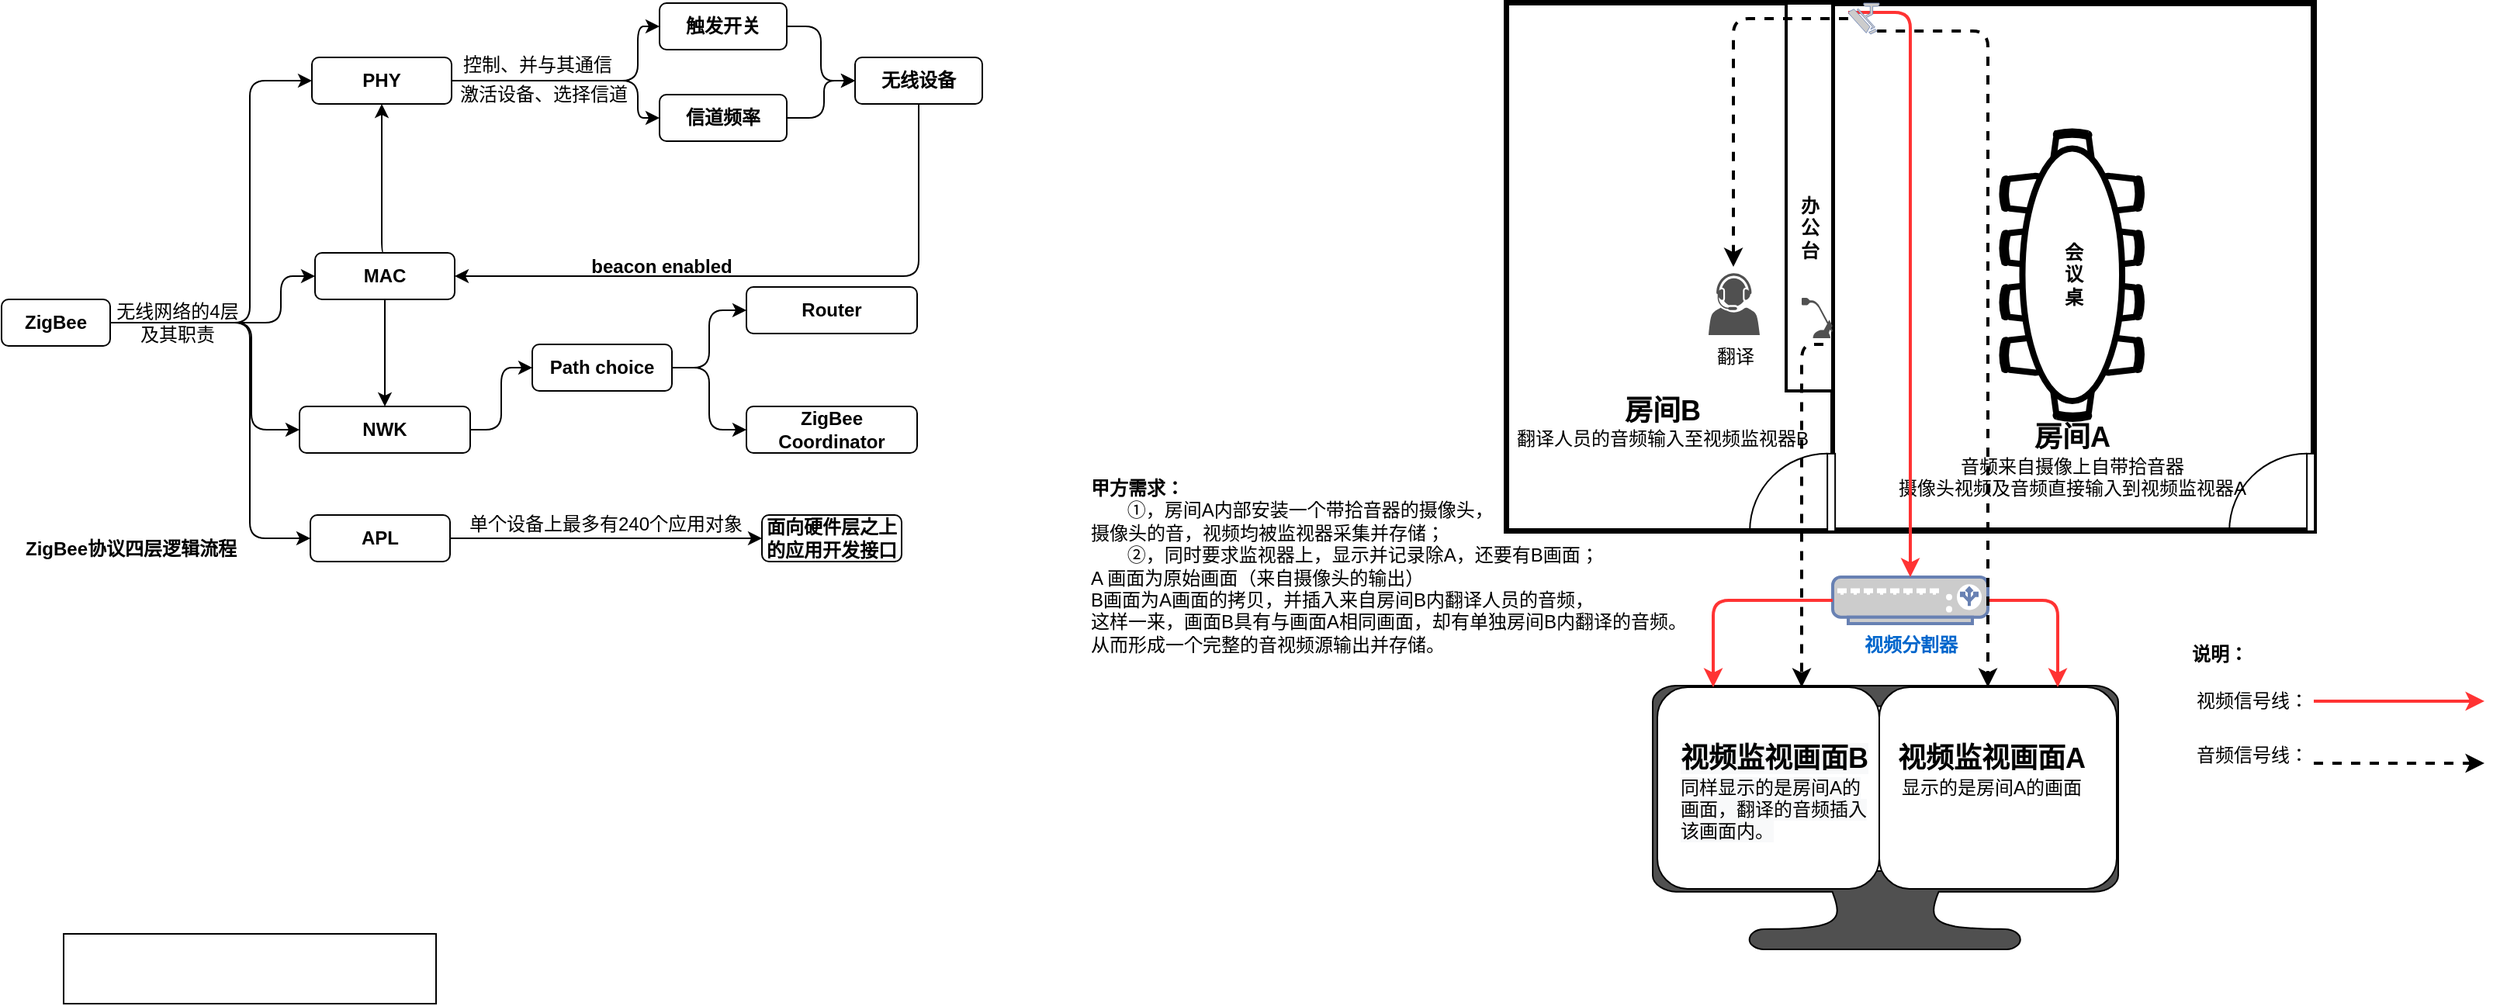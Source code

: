 <mxfile version="14.1.2" type="github">
  <diagram id="21dkpIUv8Dz8cheK0tkw" name="Page-1">
    <mxGraphModel dx="1849" dy="481" grid="1" gridSize="10" guides="1" tooltips="1" connect="1" arrows="1" fold="1" page="1" pageScale="1" pageWidth="827" pageHeight="1169" math="0" shadow="0">
      <root>
        <mxCell id="0" />
        <mxCell id="1" parent="0" />
        <mxCell id="o995Ws5FP9cgEdBSJyOs-1" value="" style="rounded=0;whiteSpace=wrap;html=1;strokeWidth=4;" parent="1" vertex="1">
          <mxGeometry x="170" y="30" width="520" height="340" as="geometry" />
        </mxCell>
        <mxCell id="o995Ws5FP9cgEdBSJyOs-2" value="&lt;font style=&quot;vertical-align: inherit&quot;&gt;&lt;font style=&quot;vertical-align: inherit&quot;&gt;&lt;font style=&quot;vertical-align: inherit&quot;&gt;&lt;font style=&quot;vertical-align: inherit&quot;&gt;&lt;br&gt;&lt;/font&gt;&lt;/font&gt;&lt;/font&gt;&lt;/font&gt;" style="rounded=0;whiteSpace=wrap;html=1;strokeWidth=3;" parent="1" vertex="1">
          <mxGeometry x="170" y="30" width="210" height="340" as="geometry" />
        </mxCell>
        <mxCell id="o995Ws5FP9cgEdBSJyOs-3" value="&lt;b style=&quot;font-size: 18px&quot;&gt;房间A&lt;/b&gt;&lt;br&gt;&lt;font style=&quot;font-size: 12px&quot;&gt;音频来自摄像上自带拾音器&lt;br&gt;摄像头视频及音频直接输入到视频监视器A&lt;br&gt;&lt;/font&gt;" style="text;html=1;align=center;verticalAlign=middle;resizable=0;points=[];autosize=1;" parent="1" vertex="1">
          <mxGeometry x="414" y="300" width="240" height="50" as="geometry" />
        </mxCell>
        <mxCell id="o995Ws5FP9cgEdBSJyOs-5" value="" style="verticalLabelPosition=bottom;html=1;verticalAlign=top;align=center;shape=mxgraph.floorplan.doorLeft;aspect=fixed;rotation=90;flipH=1;" parent="1" vertex="1">
          <mxGeometry x="639" y="318.87" width="50" height="53.13" as="geometry" />
        </mxCell>
        <mxCell id="o995Ws5FP9cgEdBSJyOs-8" value="" style="pointerEvents=1;shadow=0;dashed=0;html=1;fillColor=#505050;labelPosition=center;verticalLabelPosition=bottom;verticalAlign=top;outlineConnect=0;align=center;shape=mxgraph.office.devices.lcd_monitor;strokeWidth=1;" parent="1" vertex="1">
          <mxGeometry x="264" y="470" width="300" height="170" as="geometry" />
        </mxCell>
        <mxCell id="o995Ws5FP9cgEdBSJyOs-15" value="" style="rounded=1;whiteSpace=wrap;html=1;strokeColor=#000000;strokeWidth=1;" parent="1" vertex="1">
          <mxGeometry x="267" y="471" width="143" height="130" as="geometry" />
        </mxCell>
        <mxCell id="o995Ws5FP9cgEdBSJyOs-16" value="" style="rounded=1;whiteSpace=wrap;html=1;strokeColor=#000000;strokeWidth=1;" parent="1" vertex="1">
          <mxGeometry x="410" y="471" width="153" height="130" as="geometry" />
        </mxCell>
        <mxCell id="o995Ws5FP9cgEdBSJyOs-19" value="&lt;font style=&quot;vertical-align: inherit&quot;&gt;&lt;font style=&quot;vertical-align: inherit&quot;&gt;&lt;font style=&quot;vertical-align: inherit&quot;&gt;&lt;font style=&quot;vertical-align: inherit&quot;&gt;&lt;b&gt;视频分割器&lt;/b&gt;&lt;/font&gt;&lt;/font&gt;&lt;/font&gt;&lt;/font&gt;" style="fontColor=#0066CC;verticalAlign=top;verticalLabelPosition=bottom;labelPosition=center;align=center;html=1;outlineConnect=0;fillColor=#CCCCCC;strokeColor=#6881B3;gradientColor=none;gradientDirection=north;strokeWidth=2;shape=mxgraph.networks.load_balancer;" parent="1" vertex="1">
          <mxGeometry x="380" y="400" width="100" height="30" as="geometry" />
        </mxCell>
        <mxCell id="o995Ws5FP9cgEdBSJyOs-20" value="" style="edgeStyle=elbowEdgeStyle;elbow=horizontal;endArrow=classic;html=1;exitX=0;exitY=0.5;exitDx=0;exitDy=0;exitPerimeter=0;strokeWidth=2;strokeColor=#FF3333;entryX=0.25;entryY=0;entryDx=0;entryDy=0;" parent="1" source="o995Ws5FP9cgEdBSJyOs-19" target="o995Ws5FP9cgEdBSJyOs-15" edge="1">
          <mxGeometry width="50" height="50" relative="1" as="geometry">
            <mxPoint x="400" y="46" as="sourcePoint" />
            <mxPoint x="339" y="471" as="targetPoint" />
            <Array as="points">
              <mxPoint x="303" y="440" />
            </Array>
          </mxGeometry>
        </mxCell>
        <mxCell id="o995Ws5FP9cgEdBSJyOs-21" value="" style="edgeStyle=elbowEdgeStyle;elbow=horizontal;endArrow=classic;html=1;exitX=1;exitY=0.5;exitDx=0;exitDy=0;exitPerimeter=0;strokeWidth=2;strokeColor=#FF3333;entryX=0.75;entryY=0;entryDx=0;entryDy=0;" parent="1" source="o995Ws5FP9cgEdBSJyOs-19" target="o995Ws5FP9cgEdBSJyOs-16" edge="1">
          <mxGeometry width="50" height="50" relative="1" as="geometry">
            <mxPoint x="390" y="425" as="sourcePoint" />
            <mxPoint x="349" y="481" as="targetPoint" />
            <Array as="points">
              <mxPoint x="525" y="430" />
            </Array>
          </mxGeometry>
        </mxCell>
        <mxCell id="o995Ws5FP9cgEdBSJyOs-22" value="" style="edgeStyle=elbowEdgeStyle;elbow=horizontal;endArrow=classic;html=1;exitX=0.9;exitY=0.93;exitDx=0;exitDy=0;exitPerimeter=0;strokeWidth=2;dashed=1;" parent="1" source="o995Ws5FP9cgEdBSJyOs-4" edge="1">
          <mxGeometry width="50" height="50" relative="1" as="geometry">
            <mxPoint x="410" y="40" as="sourcePoint" />
            <mxPoint x="480" y="471" as="targetPoint" />
            <Array as="points">
              <mxPoint x="480" y="310" />
            </Array>
          </mxGeometry>
        </mxCell>
        <mxCell id="o995Ws5FP9cgEdBSJyOs-27" value="&lt;div style=&quot;text-align: center&quot;&gt;&lt;span style=&quot;font-size: 18px&quot;&gt;&lt;font face=&quot;helvetica&quot;&gt;&lt;b&gt;视频监视画面A&lt;/b&gt;&lt;/font&gt;&lt;/span&gt;&lt;/div&gt;&lt;div style=&quot;text-align: center&quot;&gt;&lt;font face=&quot;helvetica&quot; style=&quot;font-size: 12px&quot;&gt;显示的是房间A的画面&lt;/font&gt;&lt;/div&gt;" style="text;whiteSpace=wrap;html=1;" parent="1" vertex="1">
          <mxGeometry x="420" y="500" width="130" height="30" as="geometry" />
        </mxCell>
        <mxCell id="o995Ws5FP9cgEdBSJyOs-28" value="&lt;b style=&quot;color: rgb(0 , 0 , 0) ; font-family: &amp;#34;helvetica&amp;#34; ; font-size: 18px ; font-style: normal ; letter-spacing: normal ; text-align: center ; text-indent: 0px ; text-transform: none ; word-spacing: 0px ; background-color: rgb(248 , 249 , 250)&quot;&gt;视频监视画面B&lt;/b&gt;&lt;span style=&quot;color: rgb(0 , 0 , 0) ; font-family: &amp;#34;helvetica&amp;#34; ; font-style: normal ; letter-spacing: normal ; text-align: center ; text-indent: 0px ; text-transform: none ; word-spacing: 0px ; background-color: rgb(248 , 249 , 250)&quot;&gt;&lt;font style=&quot;font-size: 12px&quot;&gt;同样&lt;/font&gt;&lt;/span&gt;&lt;span style=&quot;color: rgb(0 , 0 , 0) ; font-family: &amp;#34;helvetica&amp;#34; ; font-style: normal ; letter-spacing: normal ; text-align: center ; text-indent: 0px ; text-transform: none ; word-spacing: 0px ; background-color: rgb(248 , 249 , 250)&quot;&gt;&lt;font style=&quot;font-size: 12px&quot;&gt;显示的是房间A的画面，翻译的音频插入该画面内。&lt;/font&gt;&lt;/span&gt;" style="text;whiteSpace=wrap;html=1;" parent="1" vertex="1">
          <mxGeometry x="280" y="500" width="130" height="30" as="geometry" />
        </mxCell>
        <mxCell id="o995Ws5FP9cgEdBSJyOs-59" value="" style="group;rotation=90;" parent="1" vertex="1" connectable="0">
          <mxGeometry x="441" y="160" width="186" height="90" as="geometry" />
        </mxCell>
        <mxCell id="o995Ws5FP9cgEdBSJyOs-48" value="" style="verticalLabelPosition=bottom;html=1;verticalAlign=top;align=center;shape=mxgraph.floorplan.office_chair;shadow=0;strokeColor=#000000;strokeWidth=4;rotation=90;" parent="o995Ws5FP9cgEdBSJyOs-59" vertex="1">
          <mxGeometry x="113" y="-21" width="23.25" height="27.643" as="geometry" />
        </mxCell>
        <mxCell id="o995Ws5FP9cgEdBSJyOs-49" value="" style="verticalLabelPosition=bottom;html=1;verticalAlign=top;align=center;shape=mxgraph.floorplan.office_chair;shadow=0;direction=west;strokeColor=#000000;strokeWidth=4;rotation=90;" parent="o995Ws5FP9cgEdBSJyOs-59" vertex="1">
          <mxGeometry x="50" y="-21" width="23.25" height="27.643" as="geometry" />
        </mxCell>
        <mxCell id="o995Ws5FP9cgEdBSJyOs-50" value="" style="verticalLabelPosition=bottom;html=1;verticalAlign=top;align=center;shape=mxgraph.floorplan.office_chair;shadow=0;direction=north;strokeColor=#000000;strokeWidth=4;rotation=90;" parent="o995Ws5FP9cgEdBSJyOs-59" vertex="1">
          <mxGeometry x="81" y="-48" width="24.994" height="25.714" as="geometry" />
        </mxCell>
        <mxCell id="o995Ws5FP9cgEdBSJyOs-51" value="" style="verticalLabelPosition=bottom;html=1;verticalAlign=top;align=center;shape=mxgraph.floorplan.office_chair;shadow=0;direction=south;strokeColor=#000000;strokeWidth=4;rotation=90;" parent="o995Ws5FP9cgEdBSJyOs-59" vertex="1">
          <mxGeometry x="81" y="113" width="24.994" height="25.714" as="geometry" />
        </mxCell>
        <mxCell id="o995Ws5FP9cgEdBSJyOs-52" value="" style="verticalLabelPosition=bottom;html=1;verticalAlign=top;align=center;shape=mxgraph.floorplan.office_chair;shadow=0;strokeColor=#000000;strokeWidth=4;rotation=90;" parent="o995Ws5FP9cgEdBSJyOs-59" vertex="1">
          <mxGeometry x="113" y="14" width="23.25" height="27.643" as="geometry" />
        </mxCell>
        <mxCell id="o995Ws5FP9cgEdBSJyOs-53" value="" style="verticalLabelPosition=bottom;html=1;verticalAlign=top;align=center;shape=mxgraph.floorplan.office_chair;shadow=0;direction=west;strokeColor=#000000;strokeWidth=4;rotation=90;" parent="o995Ws5FP9cgEdBSJyOs-59" vertex="1">
          <mxGeometry x="50" y="14" width="23.25" height="27.643" as="geometry" />
        </mxCell>
        <mxCell id="o995Ws5FP9cgEdBSJyOs-54" value="" style="verticalLabelPosition=bottom;html=1;verticalAlign=top;align=center;shape=mxgraph.floorplan.office_chair;shadow=0;strokeColor=#000000;strokeWidth=4;rotation=90;" parent="o995Ws5FP9cgEdBSJyOs-59" vertex="1">
          <mxGeometry x="113" y="49" width="23.25" height="27.643" as="geometry" />
        </mxCell>
        <mxCell id="o995Ws5FP9cgEdBSJyOs-55" value="" style="verticalLabelPosition=bottom;html=1;verticalAlign=top;align=center;shape=mxgraph.floorplan.office_chair;shadow=0;direction=west;strokeColor=#000000;strokeWidth=4;rotation=90;" parent="o995Ws5FP9cgEdBSJyOs-59" vertex="1">
          <mxGeometry x="50" y="49" width="23.25" height="27.643" as="geometry" />
        </mxCell>
        <mxCell id="o995Ws5FP9cgEdBSJyOs-56" value="" style="verticalLabelPosition=bottom;html=1;verticalAlign=top;align=center;shape=mxgraph.floorplan.office_chair;shadow=0;strokeColor=#000000;strokeWidth=4;rotation=90;" parent="o995Ws5FP9cgEdBSJyOs-59" vertex="1">
          <mxGeometry x="113" y="83" width="23.25" height="27.643" as="geometry" />
        </mxCell>
        <mxCell id="o995Ws5FP9cgEdBSJyOs-57" value="" style="verticalLabelPosition=bottom;html=1;verticalAlign=top;align=center;shape=mxgraph.floorplan.office_chair;shadow=0;direction=west;strokeColor=#000000;strokeWidth=4;rotation=90;" parent="o995Ws5FP9cgEdBSJyOs-59" vertex="1">
          <mxGeometry x="50" y="83" width="23.25" height="27.643" as="geometry" />
        </mxCell>
        <mxCell id="o995Ws5FP9cgEdBSJyOs-58" value="" style="shape=ellipse;shadow=0;strokeColor=#000000;strokeWidth=4;rotation=90;" parent="o995Ws5FP9cgEdBSJyOs-59" vertex="1">
          <mxGeometry x="12" y="13" width="162.75" height="64.286" as="geometry" />
        </mxCell>
        <mxCell id="o995Ws5FP9cgEdBSJyOs-60" value="&lt;b&gt;会&lt;br&gt;议&lt;br&gt;桌&lt;/b&gt;" style="text;html=1;align=center;verticalAlign=middle;resizable=0;points=[];autosize=1;" parent="o995Ws5FP9cgEdBSJyOs-59" vertex="1">
          <mxGeometry x="78.5" y="20" width="30" height="50" as="geometry" />
        </mxCell>
        <mxCell id="o995Ws5FP9cgEdBSJyOs-63" value="" style="rounded=0;whiteSpace=wrap;html=1;strokeColor=#000000;strokeWidth=2;" parent="1" vertex="1">
          <mxGeometry x="350" y="30" width="30" height="250" as="geometry" />
        </mxCell>
        <mxCell id="o995Ws5FP9cgEdBSJyOs-24" value="" style="pointerEvents=1;shadow=0;dashed=0;html=1;strokeColor=none;fillColor=#505050;labelPosition=center;verticalLabelPosition=bottom;verticalAlign=top;outlineConnect=0;align=center;shape=mxgraph.office.devices.microphone;flipV=0;flipH=1;" parent="1" vertex="1">
          <mxGeometry x="360" y="220" width="20" height="26" as="geometry" />
        </mxCell>
        <mxCell id="o995Ws5FP9cgEdBSJyOs-25" value="翻译" style="pointerEvents=1;shadow=0;dashed=0;html=1;strokeColor=none;fillColor=#505050;labelPosition=center;verticalLabelPosition=bottom;verticalAlign=top;outlineConnect=0;align=center;shape=mxgraph.office.users.call_center_agent;" parent="1" vertex="1">
          <mxGeometry x="300" y="204" width="33" height="40" as="geometry" />
        </mxCell>
        <mxCell id="o995Ws5FP9cgEdBSJyOs-10" value="" style="edgeStyle=elbowEdgeStyle;elbow=horizontal;endArrow=classic;html=1;entryX=0.485;entryY=-0.1;entryDx=0;entryDy=0;entryPerimeter=0;strokeWidth=2;dashed=1;" parent="1" source="o995Ws5FP9cgEdBSJyOs-4" target="o995Ws5FP9cgEdBSJyOs-25" edge="1">
          <mxGeometry width="50" height="50" relative="1" as="geometry">
            <mxPoint x="150" y="450" as="sourcePoint" />
            <mxPoint x="320" y="276" as="targetPoint" />
            <Array as="points">
              <mxPoint x="316" y="180" />
              <mxPoint x="306" y="170" />
            </Array>
          </mxGeometry>
        </mxCell>
        <mxCell id="o995Ws5FP9cgEdBSJyOs-64" value="" style="verticalLabelPosition=bottom;html=1;verticalAlign=top;align=center;shape=mxgraph.floorplan.doorLeft;aspect=fixed;rotation=90;flipH=1;" parent="1" vertex="1">
          <mxGeometry x="330" y="318.87" width="50" height="53.13" as="geometry" />
        </mxCell>
        <mxCell id="o995Ws5FP9cgEdBSJyOs-65" value="&lt;b style=&quot;font-size: 18px&quot;&gt;房间B&lt;/b&gt;&lt;br&gt;&lt;font&gt;翻译人员的音频输入至视频监视器B&lt;/font&gt;" style="text;html=1;align=center;verticalAlign=middle;resizable=0;points=[];autosize=1;" parent="1" vertex="1">
          <mxGeometry x="170" y="280" width="200" height="40" as="geometry" />
        </mxCell>
        <mxCell id="o995Ws5FP9cgEdBSJyOs-23" value="" style="edgeStyle=elbowEdgeStyle;elbow=horizontal;endArrow=classic;html=1;strokeWidth=2;exitX=0.3;exitY=1.154;exitDx=0;exitDy=0;exitPerimeter=0;dashed=1;" parent="1" source="o995Ws5FP9cgEdBSJyOs-24" target="o995Ws5FP9cgEdBSJyOs-15" edge="1">
          <mxGeometry width="50" height="50" relative="1" as="geometry">
            <mxPoint x="360" y="324" as="sourcePoint" />
            <mxPoint x="339" y="460" as="targetPoint" />
            <Array as="points">
              <mxPoint x="360" y="300" />
              <mxPoint x="340" y="360" />
            </Array>
          </mxGeometry>
        </mxCell>
        <mxCell id="o995Ws5FP9cgEdBSJyOs-66" value="&lt;b&gt;&lt;font style=&quot;vertical-align: inherit&quot;&gt;&lt;font style=&quot;vertical-align: inherit&quot;&gt;&lt;font style=&quot;vertical-align: inherit&quot;&gt;&lt;font style=&quot;vertical-align: inherit&quot;&gt;&lt;font style=&quot;vertical-align: inherit&quot;&gt;&lt;font style=&quot;vertical-align: inherit&quot;&gt;&lt;font style=&quot;vertical-align: inherit&quot;&gt;&lt;font style=&quot;vertical-align: inherit&quot;&gt;甲方需求：&lt;/font&gt;&lt;/font&gt;&lt;/font&gt;&lt;/font&gt;&lt;/font&gt;&lt;/font&gt;&lt;/font&gt;&lt;/font&gt;&lt;/b&gt;&lt;br&gt;&lt;font style=&quot;vertical-align: inherit&quot;&gt;&lt;font style=&quot;vertical-align: inherit&quot;&gt;&lt;font style=&quot;vertical-align: inherit&quot;&gt;&lt;font style=&quot;vertical-align: inherit&quot;&gt;&lt;font style=&quot;vertical-align: inherit&quot;&gt;&lt;font style=&quot;vertical-align: inherit&quot;&gt;&lt;font style=&quot;vertical-align: inherit&quot;&gt;&lt;font style=&quot;vertical-align: inherit&quot;&gt;    &amp;nbsp; &amp;nbsp; &amp;nbsp; &amp;nbsp;①，房间A内部安装一个带拾音器的摄像头，&lt;/font&gt;&lt;/font&gt;&lt;/font&gt;&lt;/font&gt;&lt;/font&gt;&lt;/font&gt;&lt;/font&gt;&lt;/font&gt;&lt;br&gt;&lt;font style=&quot;vertical-align: inherit&quot;&gt;&lt;font style=&quot;vertical-align: inherit&quot;&gt;&lt;font style=&quot;vertical-align: inherit&quot;&gt;&lt;font style=&quot;vertical-align: inherit&quot;&gt;&lt;font style=&quot;vertical-align: inherit&quot;&gt;&lt;font style=&quot;vertical-align: inherit&quot;&gt;&lt;font style=&quot;vertical-align: inherit&quot;&gt;&lt;font style=&quot;vertical-align: inherit&quot;&gt;摄像头的音，视频均被监视器采集并存储；&lt;/font&gt;&lt;/font&gt;&lt;/font&gt;&lt;/font&gt;&lt;/font&gt;&lt;/font&gt;&lt;/font&gt;&lt;/font&gt;&lt;br&gt;&lt;font style=&quot;vertical-align: inherit&quot;&gt;&lt;font style=&quot;vertical-align: inherit&quot;&gt;&lt;font style=&quot;vertical-align: inherit&quot;&gt;&lt;font style=&quot;vertical-align: inherit&quot;&gt;&lt;font style=&quot;vertical-align: inherit&quot;&gt;&lt;font style=&quot;vertical-align: inherit&quot;&gt;&lt;font style=&quot;vertical-align: inherit&quot;&gt;&lt;font style=&quot;vertical-align: inherit&quot;&gt;&amp;nbsp; &amp;nbsp; &amp;nbsp; &amp;nbsp;②，同时要求监视器上，显示并记录除A，还要有B画面；&lt;/font&gt;&lt;/font&gt;&lt;/font&gt;&lt;/font&gt;&lt;/font&gt;&lt;/font&gt;&lt;/font&gt;&lt;/font&gt;&lt;br&gt;&lt;font style=&quot;vertical-align: inherit&quot;&gt;&lt;font style=&quot;vertical-align: inherit&quot;&gt;&lt;font style=&quot;vertical-align: inherit&quot;&gt;&lt;font style=&quot;vertical-align: inherit&quot;&gt;&lt;font style=&quot;vertical-align: inherit&quot;&gt;&lt;font style=&quot;vertical-align: inherit&quot;&gt;&lt;font style=&quot;vertical-align: inherit&quot;&gt;&lt;font style=&quot;vertical-align: inherit&quot;&gt;A 画面为原始画面（来自摄像头的输出）&lt;br&gt;B&lt;/font&gt;&lt;/font&gt;&lt;/font&gt;&lt;/font&gt;&lt;/font&gt;&lt;/font&gt;&lt;/font&gt;&lt;/font&gt;&lt;font style=&quot;vertical-align: inherit&quot;&gt;&lt;font style=&quot;vertical-align: inherit&quot;&gt;&lt;font style=&quot;vertical-align: inherit&quot;&gt;&lt;font style=&quot;vertical-align: inherit&quot;&gt;&lt;font style=&quot;vertical-align: inherit&quot;&gt;&lt;font style=&quot;vertical-align: inherit&quot;&gt;&lt;font style=&quot;vertical-align: inherit&quot;&gt;&lt;font style=&quot;vertical-align: inherit&quot;&gt;画面为A画面的拷贝，并插入来自房间B内翻译人员的音频，&lt;/font&gt;&lt;/font&gt;&lt;br&gt;&lt;/font&gt;&lt;/font&gt;&lt;/font&gt;&lt;/font&gt;&lt;/font&gt;&lt;/font&gt;&lt;font style=&quot;vertical-align: inherit&quot;&gt;&lt;font style=&quot;vertical-align: inherit&quot;&gt;&lt;font style=&quot;vertical-align: inherit&quot;&gt;&lt;font style=&quot;vertical-align: inherit&quot;&gt;&lt;font style=&quot;vertical-align: inherit&quot;&gt;&lt;font style=&quot;vertical-align: inherit&quot;&gt;&lt;font style=&quot;vertical-align: inherit&quot;&gt;&lt;font style=&quot;vertical-align: inherit&quot;&gt;这样一来，画面B具有与画面A相同画面，&lt;/font&gt;&lt;/font&gt;&lt;font style=&quot;vertical-align: inherit&quot;&gt;&lt;font style=&quot;vertical-align: inherit&quot;&gt;却有单独房间B内翻译的音频。&lt;br&gt;&lt;/font&gt;&lt;/font&gt;&lt;/font&gt;&lt;/font&gt;&lt;/font&gt;&lt;/font&gt;&lt;/font&gt;&lt;/font&gt;&lt;font style=&quot;vertical-align: inherit&quot;&gt;&lt;font style=&quot;vertical-align: inherit&quot;&gt;&lt;font style=&quot;vertical-align: inherit&quot;&gt;&lt;font style=&quot;vertical-align: inherit&quot;&gt;&lt;font style=&quot;vertical-align: inherit&quot;&gt;&lt;font style=&quot;vertical-align: inherit&quot;&gt;&lt;font style=&quot;vertical-align: inherit&quot;&gt;&lt;font style=&quot;vertical-align: inherit&quot;&gt;从而形成一个完整的音视频源输出并存储。&lt;/font&gt;&lt;/font&gt;&lt;/font&gt;&lt;/font&gt;&lt;/font&gt;&lt;/font&gt;&lt;/font&gt;&lt;/font&gt;" style="text;html=1;align=left;verticalAlign=middle;resizable=0;points=[];autosize=1;" parent="1" vertex="1">
          <mxGeometry x="-100" y="333" width="400" height="120" as="geometry" />
        </mxCell>
        <mxCell id="o995Ws5FP9cgEdBSJyOs-67" value="" style="endArrow=classic;html=1;strokeColor=#FF3333;strokeWidth=2;" parent="1" edge="1">
          <mxGeometry width="50" height="50" relative="1" as="geometry">
            <mxPoint x="690" y="480" as="sourcePoint" />
            <mxPoint x="800" y="480" as="targetPoint" />
          </mxGeometry>
        </mxCell>
        <mxCell id="o995Ws5FP9cgEdBSJyOs-68" value="&lt;b&gt;&lt;font style=&quot;vertical-align: inherit&quot;&gt;&lt;font style=&quot;vertical-align: inherit&quot;&gt;说明：&lt;/font&gt;&lt;/font&gt;&lt;/b&gt;" style="text;html=1;align=center;verticalAlign=middle;resizable=0;points=[];autosize=1;" parent="1" vertex="1">
          <mxGeometry x="604" y="440" width="50" height="20" as="geometry" />
        </mxCell>
        <mxCell id="o995Ws5FP9cgEdBSJyOs-69" value="视频信号线：" style="text;html=1;align=center;verticalAlign=middle;resizable=0;points=[];autosize=1;" parent="1" vertex="1">
          <mxGeometry x="605" y="470" width="90" height="20" as="geometry" />
        </mxCell>
        <mxCell id="o995Ws5FP9cgEdBSJyOs-70" value="" style="endArrow=classic;html=1;strokeWidth=2;dashed=1;" parent="1" edge="1">
          <mxGeometry width="50" height="50" relative="1" as="geometry">
            <mxPoint x="690" y="520" as="sourcePoint" />
            <mxPoint x="800" y="520" as="targetPoint" />
          </mxGeometry>
        </mxCell>
        <mxCell id="o995Ws5FP9cgEdBSJyOs-71" value="音频信号线：" style="text;html=1;align=center;verticalAlign=middle;resizable=0;points=[];autosize=1;" parent="1" vertex="1">
          <mxGeometry x="605" y="505" width="90" height="20" as="geometry" />
        </mxCell>
        <mxCell id="o995Ws5FP9cgEdBSJyOs-72" value="&lt;b&gt;办&lt;br&gt;公&lt;br&gt;台&lt;/b&gt;" style="text;html=1;align=center;verticalAlign=middle;resizable=0;points=[];autosize=1;" parent="1" vertex="1">
          <mxGeometry x="350" y="150" width="30" height="50" as="geometry" />
        </mxCell>
        <mxCell id="o995Ws5FP9cgEdBSJyOs-11" value="" style="edgeStyle=elbowEdgeStyle;elbow=horizontal;endArrow=classic;html=1;exitX=0.3;exitY=0;exitDx=0;exitDy=0;exitPerimeter=0;strokeWidth=2;strokeColor=#FF3333;entryX=0.5;entryY=0;entryDx=0;entryDy=0;entryPerimeter=0;" parent="1" source="o995Ws5FP9cgEdBSJyOs-4" target="o995Ws5FP9cgEdBSJyOs-19" edge="1">
          <mxGeometry width="50" height="50" relative="1" as="geometry">
            <mxPoint x="400" y="50" as="sourcePoint" />
            <mxPoint x="404.996" y="437.5" as="targetPoint" />
            <Array as="points">
              <mxPoint x="430" y="340" />
            </Array>
          </mxGeometry>
        </mxCell>
        <mxCell id="o995Ws5FP9cgEdBSJyOs-4" value="&lt;font style=&quot;vertical-align: inherit&quot;&gt;&lt;font style=&quot;vertical-align: inherit&quot;&gt;&lt;br&gt;&lt;/font&gt;&lt;/font&gt;" style="fontColor=#0066CC;verticalAlign=top;verticalLabelPosition=bottom;labelPosition=center;align=center;html=1;outlineConnect=0;fillColor=#CCCCCC;strokeColor=#6881B3;gradientColor=none;gradientDirection=north;strokeWidth=2;shape=mxgraph.networks.security_camera;rotation=90;flipH=0;flipV=1;" parent="1" vertex="1">
          <mxGeometry x="390" y="30" width="20" height="20" as="geometry" />
        </mxCell>
        <mxCell id="6O5VOnTtsWv0jZJuEP0G-2" value="&lt;b&gt;ZigBee&lt;/b&gt;" style="rounded=1;whiteSpace=wrap;html=1;" parent="1" vertex="1">
          <mxGeometry x="-800" y="221" width="70" height="30" as="geometry" />
        </mxCell>
        <mxCell id="6O5VOnTtsWv0jZJuEP0G-3" value="" style="edgeStyle=elbowEdgeStyle;elbow=horizontal;endArrow=classic;html=1;exitX=1;exitY=0.5;exitDx=0;exitDy=0;" parent="1" source="6O5VOnTtsWv0jZJuEP0G-2" edge="1">
          <mxGeometry width="50" height="50" relative="1" as="geometry">
            <mxPoint x="-580" y="140" as="sourcePoint" />
            <mxPoint x="-600" y="80" as="targetPoint" />
            <Array as="points">
              <mxPoint x="-640" y="100" />
            </Array>
          </mxGeometry>
        </mxCell>
        <mxCell id="6O5VOnTtsWv0jZJuEP0G-4" value="&lt;b&gt;PHY&lt;/b&gt;" style="rounded=1;whiteSpace=wrap;html=1;" parent="1" vertex="1">
          <mxGeometry x="-600" y="65" width="90" height="30" as="geometry" />
        </mxCell>
        <mxCell id="6O5VOnTtsWv0jZJuEP0G-5" value="&lt;b&gt;Path choice&lt;/b&gt;" style="rounded=1;whiteSpace=wrap;html=1;" parent="1" vertex="1">
          <mxGeometry x="-458" y="250" width="90" height="30" as="geometry" />
        </mxCell>
        <mxCell id="6O5VOnTtsWv0jZJuEP0G-6" value="&lt;b&gt;MAC&lt;/b&gt;" style="rounded=1;whiteSpace=wrap;html=1;" parent="1" vertex="1">
          <mxGeometry x="-598" y="191" width="90" height="30" as="geometry" />
        </mxCell>
        <mxCell id="6O5VOnTtsWv0jZJuEP0G-7" value="&lt;b&gt;NWK&lt;/b&gt;" style="rounded=1;whiteSpace=wrap;html=1;" parent="1" vertex="1">
          <mxGeometry x="-608" y="290" width="110" height="30" as="geometry" />
        </mxCell>
        <mxCell id="6O5VOnTtsWv0jZJuEP0G-9" value="" style="edgeStyle=elbowEdgeStyle;elbow=horizontal;endArrow=classic;html=1;exitX=1;exitY=0.5;exitDx=0;exitDy=0;entryX=0;entryY=0.5;entryDx=0;entryDy=0;" parent="1" source="6O5VOnTtsWv0jZJuEP0G-4" target="6O5VOnTtsWv0jZJuEP0G-18" edge="1">
          <mxGeometry width="50" height="50" relative="1" as="geometry">
            <mxPoint x="-482" y="80" as="sourcePoint" />
            <mxPoint x="-470" y="25" as="targetPoint" />
            <Array as="points">
              <mxPoint x="-390" y="70" />
            </Array>
          </mxGeometry>
        </mxCell>
        <mxCell id="6O5VOnTtsWv0jZJuEP0G-10" value="控制、并与其通信" style="text;html=1;align=center;verticalAlign=middle;resizable=0;points=[];autosize=1;" parent="1" vertex="1">
          <mxGeometry x="-510" y="60" width="110" height="20" as="geometry" />
        </mxCell>
        <mxCell id="6O5VOnTtsWv0jZJuEP0G-11" value="激活设备、选择信道" style="text;html=1;align=center;verticalAlign=middle;resizable=0;points=[];autosize=1;" parent="1" vertex="1">
          <mxGeometry x="-511" y="79" width="120" height="20" as="geometry" />
        </mxCell>
        <mxCell id="6O5VOnTtsWv0jZJuEP0G-12" value="" style="edgeStyle=elbowEdgeStyle;elbow=horizontal;endArrow=classic;html=1;exitX=0.5;exitY=0;exitDx=0;exitDy=0;entryX=0.5;entryY=1;entryDx=0;entryDy=0;" parent="1" source="6O5VOnTtsWv0jZJuEP0G-6" target="6O5VOnTtsWv0jZJuEP0G-4" edge="1">
          <mxGeometry width="50" height="50" relative="1" as="geometry">
            <mxPoint x="-660" y="155" as="sourcePoint" />
            <mxPoint x="-580" y="120" as="targetPoint" />
            <Array as="points">
              <mxPoint x="-555" y="150" />
            </Array>
          </mxGeometry>
        </mxCell>
        <mxCell id="6O5VOnTtsWv0jZJuEP0G-15" value="" style="edgeStyle=elbowEdgeStyle;elbow=horizontal;endArrow=classic;html=1;exitX=1;exitY=0.5;exitDx=0;exitDy=0;entryX=0;entryY=0.5;entryDx=0;entryDy=0;" parent="1" source="6O5VOnTtsWv0jZJuEP0G-7" target="6O5VOnTtsWv0jZJuEP0G-5" edge="1">
          <mxGeometry width="50" height="50" relative="1" as="geometry">
            <mxPoint x="-525" y="215" as="sourcePoint" />
            <mxPoint x="-410" y="305" as="targetPoint" />
            <Array as="points" />
          </mxGeometry>
        </mxCell>
        <mxCell id="6O5VOnTtsWv0jZJuEP0G-16" value="" style="edgeStyle=elbowEdgeStyle;elbow=horizontal;endArrow=classic;html=1;exitX=0.5;exitY=1;exitDx=0;exitDy=0;entryX=0.5;entryY=0;entryDx=0;entryDy=0;" parent="1" source="6O5VOnTtsWv0jZJuEP0G-6" target="6O5VOnTtsWv0jZJuEP0G-7" edge="1">
          <mxGeometry width="50" height="50" relative="1" as="geometry">
            <mxPoint x="-515" y="225" as="sourcePoint" />
            <mxPoint x="-545" y="250" as="targetPoint" />
            <Array as="points" />
          </mxGeometry>
        </mxCell>
        <mxCell id="6O5VOnTtsWv0jZJuEP0G-18" value="&lt;b&gt;触发开关&lt;/b&gt;" style="rounded=1;whiteSpace=wrap;html=1;" parent="1" vertex="1">
          <mxGeometry x="-376" y="30" width="82" height="30" as="geometry" />
        </mxCell>
        <mxCell id="6O5VOnTtsWv0jZJuEP0G-19" value="&lt;b&gt;信道频率&lt;/b&gt;" style="rounded=1;whiteSpace=wrap;html=1;" parent="1" vertex="1">
          <mxGeometry x="-376" y="89" width="82" height="30" as="geometry" />
        </mxCell>
        <mxCell id="6O5VOnTtsWv0jZJuEP0G-21" value="" style="edgeStyle=elbowEdgeStyle;elbow=horizontal;endArrow=classic;html=1;exitX=1;exitY=0.5;exitDx=0;exitDy=0;entryX=0;entryY=0.5;entryDx=0;entryDy=0;" parent="1" source="6O5VOnTtsWv0jZJuEP0G-4" target="6O5VOnTtsWv0jZJuEP0G-19" edge="1">
          <mxGeometry width="50" height="50" relative="1" as="geometry">
            <mxPoint x="-500" y="90" as="sourcePoint" />
            <mxPoint x="-366" y="5" as="targetPoint" />
            <Array as="points">
              <mxPoint x="-390" y="90" />
              <mxPoint x="-410" y="90" />
            </Array>
          </mxGeometry>
        </mxCell>
        <mxCell id="6O5VOnTtsWv0jZJuEP0G-23" value="&lt;b&gt;无线设备&lt;/b&gt;" style="rounded=1;whiteSpace=wrap;html=1;" parent="1" vertex="1">
          <mxGeometry x="-250" y="65" width="82" height="30" as="geometry" />
        </mxCell>
        <mxCell id="6O5VOnTtsWv0jZJuEP0G-24" value="" style="edgeStyle=elbowEdgeStyle;elbow=horizontal;endArrow=classic;html=1;exitX=1;exitY=0.5;exitDx=0;exitDy=0;entryX=0;entryY=0.5;entryDx=0;entryDy=0;" parent="1" source="6O5VOnTtsWv0jZJuEP0G-18" target="6O5VOnTtsWv0jZJuEP0G-23" edge="1">
          <mxGeometry width="50" height="50" relative="1" as="geometry">
            <mxPoint x="-522.5" y="105" as="sourcePoint" />
            <mxPoint x="-522" y="240" as="targetPoint" />
            <Array as="points" />
          </mxGeometry>
        </mxCell>
        <mxCell id="6O5VOnTtsWv0jZJuEP0G-25" value="" style="edgeStyle=elbowEdgeStyle;elbow=horizontal;endArrow=classic;html=1;exitX=1;exitY=0.5;exitDx=0;exitDy=0;entryX=0;entryY=0.5;entryDx=0;entryDy=0;" parent="1" source="6O5VOnTtsWv0jZJuEP0G-19" target="6O5VOnTtsWv0jZJuEP0G-23" edge="1">
          <mxGeometry width="50" height="50" relative="1" as="geometry">
            <mxPoint x="-284" y="55" as="sourcePoint" />
            <mxPoint x="-220" y="84" as="targetPoint" />
            <Array as="points">
              <mxPoint x="-270" y="90" />
            </Array>
          </mxGeometry>
        </mxCell>
        <mxCell id="6O5VOnTtsWv0jZJuEP0G-26" value="" style="edgeStyle=elbowEdgeStyle;elbow=horizontal;endArrow=classic;html=1;exitX=0.5;exitY=1;exitDx=0;exitDy=0;entryX=1;entryY=0.5;entryDx=0;entryDy=0;" parent="1" source="6O5VOnTtsWv0jZJuEP0G-23" target="6O5VOnTtsWv0jZJuEP0G-6" edge="1">
          <mxGeometry width="50" height="50" relative="1" as="geometry">
            <mxPoint x="-240" y="210" as="sourcePoint" />
            <mxPoint x="-530" y="191" as="targetPoint" />
            <Array as="points">
              <mxPoint x="-209" y="110" />
              <mxPoint x="-530" y="120" />
              <mxPoint x="-530" y="170" />
              <mxPoint x="-250" y="170" />
              <mxPoint x="-410" y="130" />
              <mxPoint x="-532" y="130" />
              <mxPoint x="-470" y="210" />
              <mxPoint x="-250" y="120" />
              <mxPoint x="-532" y="110" />
            </Array>
          </mxGeometry>
        </mxCell>
        <mxCell id="6O5VOnTtsWv0jZJuEP0G-30" value="&lt;b&gt;APL&lt;/b&gt;" style="rounded=1;whiteSpace=wrap;html=1;" parent="1" vertex="1">
          <mxGeometry x="-601" y="360" width="90" height="30" as="geometry" />
        </mxCell>
        <mxCell id="6O5VOnTtsWv0jZJuEP0G-31" value="&lt;b&gt;ZigBee Coordinator&lt;/b&gt;" style="rounded=1;whiteSpace=wrap;html=1;" parent="1" vertex="1">
          <mxGeometry x="-320" y="290" width="110" height="30" as="geometry" />
        </mxCell>
        <mxCell id="6O5VOnTtsWv0jZJuEP0G-32" value="&lt;b&gt;Router&lt;/b&gt;" style="rounded=1;whiteSpace=wrap;html=1;" parent="1" vertex="1">
          <mxGeometry x="-320" y="213" width="110" height="30" as="geometry" />
        </mxCell>
        <mxCell id="6O5VOnTtsWv0jZJuEP0G-33" value="" style="edgeStyle=elbowEdgeStyle;elbow=horizontal;endArrow=classic;html=1;exitX=1;exitY=0.5;exitDx=0;exitDy=0;entryX=0;entryY=0.5;entryDx=0;entryDy=0;" parent="1" source="6O5VOnTtsWv0jZJuEP0G-5" target="6O5VOnTtsWv0jZJuEP0G-32" edge="1">
          <mxGeometry width="50" height="50" relative="1" as="geometry">
            <mxPoint x="-488" y="315" as="sourcePoint" />
            <mxPoint x="-448" y="275" as="targetPoint" />
            <Array as="points" />
          </mxGeometry>
        </mxCell>
        <mxCell id="6O5VOnTtsWv0jZJuEP0G-34" value="" style="edgeStyle=elbowEdgeStyle;elbow=horizontal;endArrow=classic;html=1;exitX=1;exitY=0.5;exitDx=0;exitDy=0;entryX=0;entryY=0.5;entryDx=0;entryDy=0;" parent="1" source="6O5VOnTtsWv0jZJuEP0G-5" target="6O5VOnTtsWv0jZJuEP0G-31" edge="1">
          <mxGeometry width="50" height="50" relative="1" as="geometry">
            <mxPoint x="-358" y="275" as="sourcePoint" />
            <mxPoint x="-310" y="238" as="targetPoint" />
            <Array as="points" />
          </mxGeometry>
        </mxCell>
        <mxCell id="6O5VOnTtsWv0jZJuEP0G-35" value="" style="edgeStyle=elbowEdgeStyle;elbow=horizontal;endArrow=classic;html=1;exitX=1;exitY=0.5;exitDx=0;exitDy=0;entryX=0;entryY=0.5;entryDx=0;entryDy=0;" parent="1" source="6O5VOnTtsWv0jZJuEP0G-2" target="6O5VOnTtsWv0jZJuEP0G-30" edge="1">
          <mxGeometry width="50" height="50" relative="1" as="geometry">
            <mxPoint x="-660" y="155" as="sourcePoint" />
            <mxPoint x="-590" y="90" as="targetPoint" />
            <Array as="points">
              <mxPoint x="-640" y="280" />
            </Array>
          </mxGeometry>
        </mxCell>
        <mxCell id="6O5VOnTtsWv0jZJuEP0G-36" value="&lt;b&gt;面向硬件层之上的应用开发接口&lt;/b&gt;" style="rounded=1;whiteSpace=wrap;html=1;" parent="1" vertex="1">
          <mxGeometry x="-310" y="360" width="90" height="30" as="geometry" />
        </mxCell>
        <mxCell id="6O5VOnTtsWv0jZJuEP0G-38" value="" style="edgeStyle=elbowEdgeStyle;elbow=horizontal;endArrow=classic;html=1;exitX=1;exitY=0.5;exitDx=0;exitDy=0;entryX=0;entryY=0.5;entryDx=0;entryDy=0;" parent="1" source="6O5VOnTtsWv0jZJuEP0G-2" target="6O5VOnTtsWv0jZJuEP0G-6" edge="1">
          <mxGeometry width="50" height="50" relative="1" as="geometry">
            <mxPoint x="-660" y="155" as="sourcePoint" />
            <mxPoint x="-591" y="385" as="targetPoint" />
            <Array as="points">
              <mxPoint x="-620" y="206" />
              <mxPoint x="-640" y="170" />
            </Array>
          </mxGeometry>
        </mxCell>
        <mxCell id="6O5VOnTtsWv0jZJuEP0G-39" value="" style="edgeStyle=elbowEdgeStyle;elbow=horizontal;endArrow=classic;html=1;exitX=1;exitY=0.5;exitDx=0;exitDy=0;entryX=0;entryY=0.5;entryDx=0;entryDy=0;" parent="1" source="6O5VOnTtsWv0jZJuEP0G-2" target="6O5VOnTtsWv0jZJuEP0G-7" edge="1">
          <mxGeometry width="50" height="50" relative="1" as="geometry">
            <mxPoint x="-650" y="165" as="sourcePoint" />
            <mxPoint x="-581" y="395" as="targetPoint" />
            <Array as="points">
              <mxPoint x="-639" y="250" />
            </Array>
          </mxGeometry>
        </mxCell>
        <mxCell id="6O5VOnTtsWv0jZJuEP0G-40" value="无线网络的4层&lt;br&gt;及其职责" style="text;html=1;align=center;verticalAlign=middle;resizable=0;points=[];autosize=1;" parent="1" vertex="1">
          <mxGeometry x="-732" y="221.44" width="90" height="30" as="geometry" />
        </mxCell>
        <mxCell id="6O5VOnTtsWv0jZJuEP0G-41" value="" style="edgeStyle=elbowEdgeStyle;elbow=horizontal;endArrow=classic;html=1;exitX=1;exitY=0.5;exitDx=0;exitDy=0;entryX=0;entryY=0.5;entryDx=0;entryDy=0;" parent="1" source="6O5VOnTtsWv0jZJuEP0G-30" target="6O5VOnTtsWv0jZJuEP0G-36" edge="1">
          <mxGeometry width="50" height="50" relative="1" as="geometry">
            <mxPoint x="-490" y="460" as="sourcePoint" />
            <mxPoint x="-440" y="410" as="targetPoint" />
          </mxGeometry>
        </mxCell>
        <mxCell id="Ukg85vJx6AmNJHNjjrwK-1" value="&lt;b&gt;beacon enabled&lt;/b&gt;" style="text;html=1;align=center;verticalAlign=middle;resizable=0;points=[];autosize=1;" vertex="1" parent="1">
          <mxGeometry x="-430" y="190" width="110" height="20" as="geometry" />
        </mxCell>
        <mxCell id="Ukg85vJx6AmNJHNjjrwK-2" value="单个设备上最多有240个应用对象" style="text;html=1;align=center;verticalAlign=middle;resizable=0;points=[];autosize=1;" vertex="1" parent="1">
          <mxGeometry x="-506" y="356" width="190" height="20" as="geometry" />
        </mxCell>
        <mxCell id="Ukg85vJx6AmNJHNjjrwK-4" value="" style="rounded=0;whiteSpace=wrap;html=1;" vertex="1" parent="1">
          <mxGeometry x="-760" y="630" width="240" height="45" as="geometry" />
        </mxCell>
        <mxCell id="Ukg85vJx6AmNJHNjjrwK-5" value="&lt;b&gt;ZigBee协议四层逻辑流程&lt;/b&gt;" style="text;html=1;align=center;verticalAlign=middle;resizable=0;points=[];autosize=1;" vertex="1" parent="1">
          <mxGeometry x="-792" y="372" width="150" height="20" as="geometry" />
        </mxCell>
      </root>
    </mxGraphModel>
  </diagram>
</mxfile>
